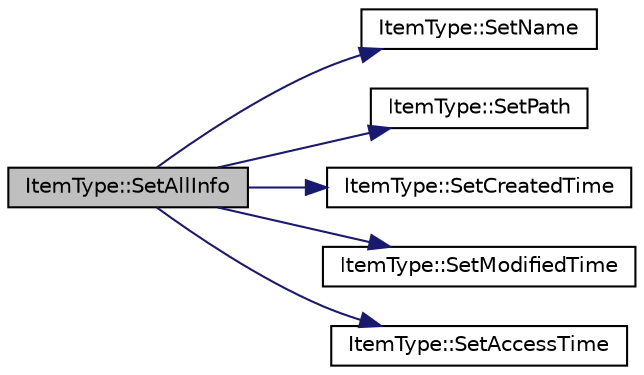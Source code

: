 digraph "ItemType::SetAllInfo"
{
 // LATEX_PDF_SIZE
  edge [fontname="Helvetica",fontsize="10",labelfontname="Helvetica",labelfontsize="10"];
  node [fontname="Helvetica",fontsize="10",shape=record];
  rankdir="LR";
  Node186 [label="ItemType::SetAllInfo",height=0.2,width=0.4,color="black", fillcolor="grey75", style="filled", fontcolor="black",tooltip="Set Item All Info. (For Redefinition) @detail Do not use this except reading data!"];
  Node186 -> Node187 [color="midnightblue",fontsize="10",style="solid",fontname="Helvetica"];
  Node187 [label="ItemType::SetName",height=0.2,width=0.4,color="black", fillcolor="white", style="filled",URL="$class_item_type.html#aea24328c7ff5e5b1c04599bba74d2f80",tooltip="Set Item Name."];
  Node186 -> Node188 [color="midnightblue",fontsize="10",style="solid",fontname="Helvetica"];
  Node188 [label="ItemType::SetPath",height=0.2,width=0.4,color="black", fillcolor="white", style="filled",URL="$class_item_type.html#a6388a6b8b947b1a75d2a7342ae0b95c3",tooltip="Set Item path."];
  Node186 -> Node189 [color="midnightblue",fontsize="10",style="solid",fontname="Helvetica"];
  Node189 [label="ItemType::SetCreatedTime",height=0.2,width=0.4,color="black", fillcolor="white", style="filled",URL="$class_item_type.html#ace7940c9bd9ae417ebbe8de6e9468040",tooltip="Set Created Time. @detail Do not use this except reading data!"];
  Node186 -> Node190 [color="midnightblue",fontsize="10",style="solid",fontname="Helvetica"];
  Node190 [label="ItemType::SetModifiedTime",height=0.2,width=0.4,color="black", fillcolor="white", style="filled",URL="$class_item_type.html#a5e2de204db26d534a247f9f4b353f2da",tooltip="Set Modified Time. @detail Do not use this except reading data!"];
  Node186 -> Node191 [color="midnightblue",fontsize="10",style="solid",fontname="Helvetica"];
  Node191 [label="ItemType::SetAccessTime",height=0.2,width=0.4,color="black", fillcolor="white", style="filled",URL="$class_item_type.html#a9264e962bd92617b2b5162eaf1841f80",tooltip="Set Access Time. @detail Do not use this except reading data!"];
}
